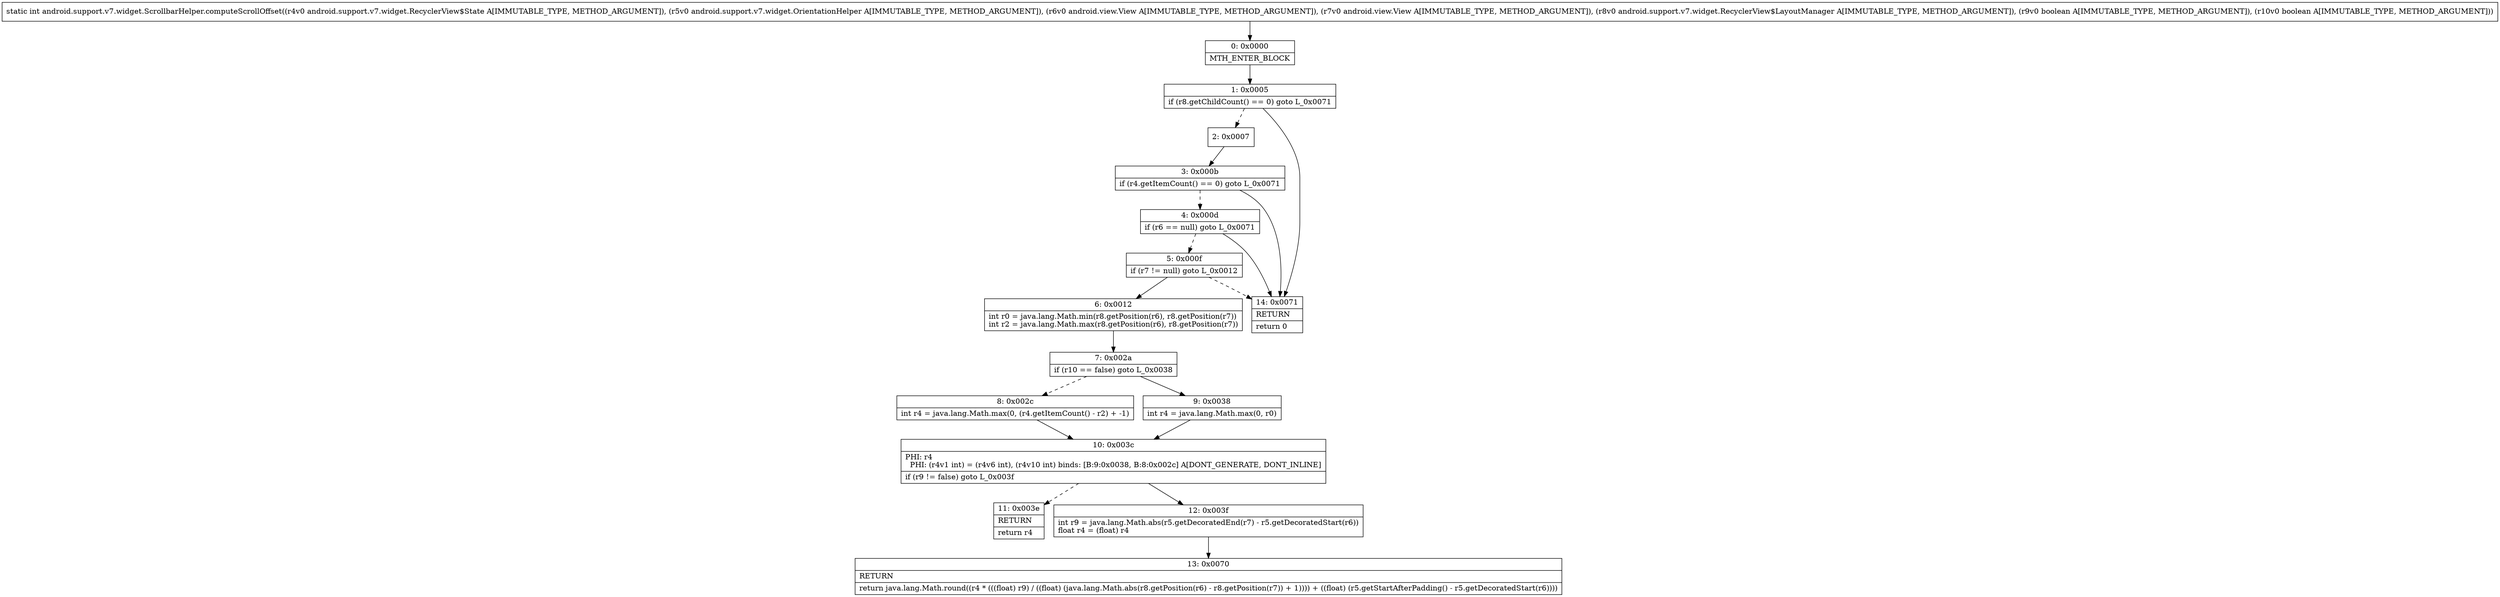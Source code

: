 digraph "CFG forandroid.support.v7.widget.ScrollbarHelper.computeScrollOffset(Landroid\/support\/v7\/widget\/RecyclerView$State;Landroid\/support\/v7\/widget\/OrientationHelper;Landroid\/view\/View;Landroid\/view\/View;Landroid\/support\/v7\/widget\/RecyclerView$LayoutManager;ZZ)I" {
Node_0 [shape=record,label="{0\:\ 0x0000|MTH_ENTER_BLOCK\l}"];
Node_1 [shape=record,label="{1\:\ 0x0005|if (r8.getChildCount() == 0) goto L_0x0071\l}"];
Node_2 [shape=record,label="{2\:\ 0x0007}"];
Node_3 [shape=record,label="{3\:\ 0x000b|if (r4.getItemCount() == 0) goto L_0x0071\l}"];
Node_4 [shape=record,label="{4\:\ 0x000d|if (r6 == null) goto L_0x0071\l}"];
Node_5 [shape=record,label="{5\:\ 0x000f|if (r7 != null) goto L_0x0012\l}"];
Node_6 [shape=record,label="{6\:\ 0x0012|int r0 = java.lang.Math.min(r8.getPosition(r6), r8.getPosition(r7))\lint r2 = java.lang.Math.max(r8.getPosition(r6), r8.getPosition(r7))\l}"];
Node_7 [shape=record,label="{7\:\ 0x002a|if (r10 == false) goto L_0x0038\l}"];
Node_8 [shape=record,label="{8\:\ 0x002c|int r4 = java.lang.Math.max(0, (r4.getItemCount() \- r2) + \-1)\l}"];
Node_9 [shape=record,label="{9\:\ 0x0038|int r4 = java.lang.Math.max(0, r0)\l}"];
Node_10 [shape=record,label="{10\:\ 0x003c|PHI: r4 \l  PHI: (r4v1 int) = (r4v6 int), (r4v10 int) binds: [B:9:0x0038, B:8:0x002c] A[DONT_GENERATE, DONT_INLINE]\l|if (r9 != false) goto L_0x003f\l}"];
Node_11 [shape=record,label="{11\:\ 0x003e|RETURN\l|return r4\l}"];
Node_12 [shape=record,label="{12\:\ 0x003f|int r9 = java.lang.Math.abs(r5.getDecoratedEnd(r7) \- r5.getDecoratedStart(r6))\lfloat r4 = (float) r4\l}"];
Node_13 [shape=record,label="{13\:\ 0x0070|RETURN\l|return java.lang.Math.round((r4 * (((float) r9) \/ ((float) (java.lang.Math.abs(r8.getPosition(r6) \- r8.getPosition(r7)) + 1)))) + ((float) (r5.getStartAfterPadding() \- r5.getDecoratedStart(r6))))\l}"];
Node_14 [shape=record,label="{14\:\ 0x0071|RETURN\l|return 0\l}"];
MethodNode[shape=record,label="{static int android.support.v7.widget.ScrollbarHelper.computeScrollOffset((r4v0 android.support.v7.widget.RecyclerView$State A[IMMUTABLE_TYPE, METHOD_ARGUMENT]), (r5v0 android.support.v7.widget.OrientationHelper A[IMMUTABLE_TYPE, METHOD_ARGUMENT]), (r6v0 android.view.View A[IMMUTABLE_TYPE, METHOD_ARGUMENT]), (r7v0 android.view.View A[IMMUTABLE_TYPE, METHOD_ARGUMENT]), (r8v0 android.support.v7.widget.RecyclerView$LayoutManager A[IMMUTABLE_TYPE, METHOD_ARGUMENT]), (r9v0 boolean A[IMMUTABLE_TYPE, METHOD_ARGUMENT]), (r10v0 boolean A[IMMUTABLE_TYPE, METHOD_ARGUMENT])) }"];
MethodNode -> Node_0;
Node_0 -> Node_1;
Node_1 -> Node_2[style=dashed];
Node_1 -> Node_14;
Node_2 -> Node_3;
Node_3 -> Node_4[style=dashed];
Node_3 -> Node_14;
Node_4 -> Node_5[style=dashed];
Node_4 -> Node_14;
Node_5 -> Node_6;
Node_5 -> Node_14[style=dashed];
Node_6 -> Node_7;
Node_7 -> Node_8[style=dashed];
Node_7 -> Node_9;
Node_8 -> Node_10;
Node_9 -> Node_10;
Node_10 -> Node_11[style=dashed];
Node_10 -> Node_12;
Node_12 -> Node_13;
}

